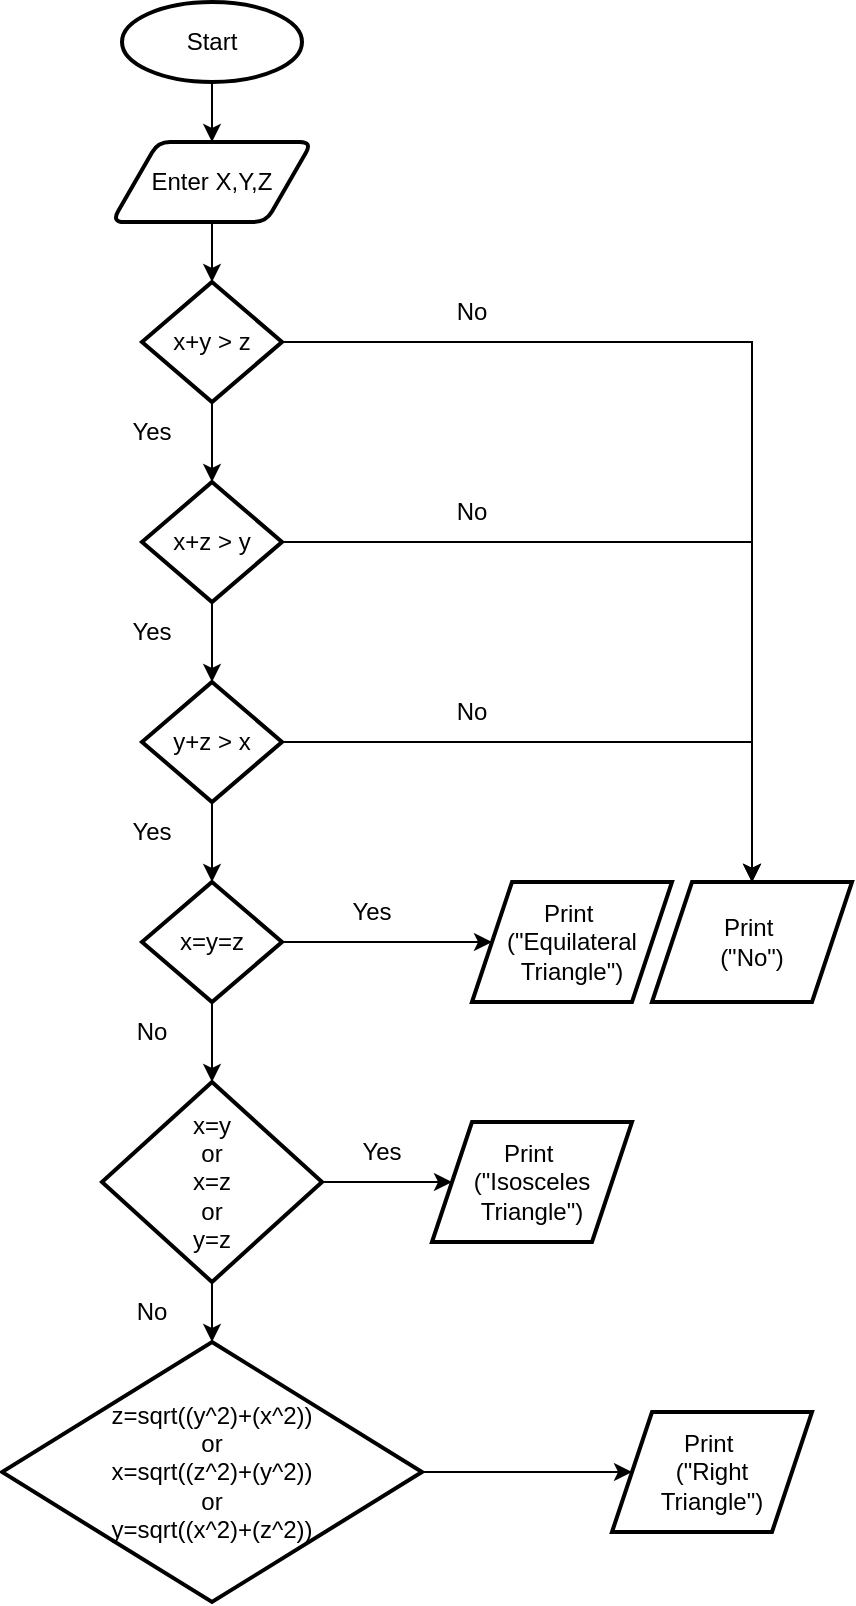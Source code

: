 <mxfile version="15.8.3" type="github">
  <diagram id="CSNgrA7iDJMe6qvJI8VF" name="Page-1">
    <mxGraphModel dx="981" dy="550" grid="1" gridSize="10" guides="1" tooltips="1" connect="1" arrows="1" fold="1" page="1" pageScale="1" pageWidth="850" pageHeight="1100" math="0" shadow="0">
      <root>
        <mxCell id="0" />
        <mxCell id="1" parent="0" />
        <mxCell id="4DgG7b48qyYV-4IeQfoB-6" style="edgeStyle=orthogonalEdgeStyle;rounded=0;orthogonalLoop=1;jettySize=auto;html=1;entryX=0.5;entryY=0;entryDx=0;entryDy=0;" edge="1" parent="1" source="4DgG7b48qyYV-4IeQfoB-7" target="4DgG7b48qyYV-4IeQfoB-9">
          <mxGeometry relative="1" as="geometry" />
        </mxCell>
        <mxCell id="4DgG7b48qyYV-4IeQfoB-7" value="Start" style="strokeWidth=2;html=1;shape=mxgraph.flowchart.start_1;whiteSpace=wrap;" vertex="1" parent="1">
          <mxGeometry x="365" y="40" width="90" height="40" as="geometry" />
        </mxCell>
        <mxCell id="4DgG7b48qyYV-4IeQfoB-8" style="edgeStyle=orthogonalEdgeStyle;rounded=0;orthogonalLoop=1;jettySize=auto;html=1;entryX=0.5;entryY=0;entryDx=0;entryDy=0;entryPerimeter=0;" edge="1" parent="1" source="4DgG7b48qyYV-4IeQfoB-9" target="4DgG7b48qyYV-4IeQfoB-12">
          <mxGeometry relative="1" as="geometry" />
        </mxCell>
        <mxCell id="4DgG7b48qyYV-4IeQfoB-9" value="Enter X,Y,Z" style="shape=parallelogram;html=1;strokeWidth=2;perimeter=parallelogramPerimeter;whiteSpace=wrap;rounded=1;arcSize=12;size=0.23;" vertex="1" parent="1">
          <mxGeometry x="360" y="110" width="100" height="40" as="geometry" />
        </mxCell>
        <mxCell id="4DgG7b48qyYV-4IeQfoB-10" value="" style="edgeStyle=orthogonalEdgeStyle;rounded=0;orthogonalLoop=1;jettySize=auto;html=1;" edge="1" parent="1" source="4DgG7b48qyYV-4IeQfoB-12" target="4DgG7b48qyYV-4IeQfoB-13">
          <mxGeometry relative="1" as="geometry" />
        </mxCell>
        <mxCell id="4DgG7b48qyYV-4IeQfoB-11" value="" style="edgeStyle=orthogonalEdgeStyle;rounded=0;orthogonalLoop=1;jettySize=auto;html=1;" edge="1" parent="1" source="4DgG7b48qyYV-4IeQfoB-12" target="4DgG7b48qyYV-4IeQfoB-17">
          <mxGeometry relative="1" as="geometry" />
        </mxCell>
        <mxCell id="4DgG7b48qyYV-4IeQfoB-12" value="x+y &amp;gt; z" style="strokeWidth=2;html=1;shape=mxgraph.flowchart.decision;whiteSpace=wrap;" vertex="1" parent="1">
          <mxGeometry x="375" y="180" width="70" height="60" as="geometry" />
        </mxCell>
        <mxCell id="4DgG7b48qyYV-4IeQfoB-13" value="Print&amp;nbsp;&lt;br&gt;(&quot;No&quot;)" style="shape=parallelogram;perimeter=parallelogramPerimeter;whiteSpace=wrap;html=1;fixedSize=1;strokeWidth=2;" vertex="1" parent="1">
          <mxGeometry x="630" y="480" width="100" height="60" as="geometry" />
        </mxCell>
        <mxCell id="4DgG7b48qyYV-4IeQfoB-14" value="No" style="text;html=1;strokeColor=none;fillColor=none;align=center;verticalAlign=middle;whiteSpace=wrap;rounded=0;" vertex="1" parent="1">
          <mxGeometry x="510" y="180" width="60" height="30" as="geometry" />
        </mxCell>
        <mxCell id="4DgG7b48qyYV-4IeQfoB-15" style="edgeStyle=orthogonalEdgeStyle;rounded=0;orthogonalLoop=1;jettySize=auto;html=1;" edge="1" parent="1" source="4DgG7b48qyYV-4IeQfoB-17" target="4DgG7b48qyYV-4IeQfoB-13">
          <mxGeometry relative="1" as="geometry" />
        </mxCell>
        <mxCell id="4DgG7b48qyYV-4IeQfoB-16" value="" style="edgeStyle=orthogonalEdgeStyle;rounded=0;orthogonalLoop=1;jettySize=auto;html=1;" edge="1" parent="1" source="4DgG7b48qyYV-4IeQfoB-17" target="4DgG7b48qyYV-4IeQfoB-21">
          <mxGeometry relative="1" as="geometry" />
        </mxCell>
        <mxCell id="4DgG7b48qyYV-4IeQfoB-17" value="x+z &amp;gt; y" style="strokeWidth=2;html=1;shape=mxgraph.flowchart.decision;whiteSpace=wrap;" vertex="1" parent="1">
          <mxGeometry x="375" y="280" width="70" height="60" as="geometry" />
        </mxCell>
        <mxCell id="4DgG7b48qyYV-4IeQfoB-18" value="No" style="text;html=1;strokeColor=none;fillColor=none;align=center;verticalAlign=middle;whiteSpace=wrap;rounded=0;" vertex="1" parent="1">
          <mxGeometry x="510" y="280" width="60" height="30" as="geometry" />
        </mxCell>
        <mxCell id="4DgG7b48qyYV-4IeQfoB-19" style="edgeStyle=orthogonalEdgeStyle;rounded=0;orthogonalLoop=1;jettySize=auto;html=1;entryX=0.5;entryY=0;entryDx=0;entryDy=0;" edge="1" parent="1" source="4DgG7b48qyYV-4IeQfoB-21" target="4DgG7b48qyYV-4IeQfoB-13">
          <mxGeometry relative="1" as="geometry" />
        </mxCell>
        <mxCell id="4DgG7b48qyYV-4IeQfoB-28" value="" style="edgeStyle=orthogonalEdgeStyle;rounded=0;orthogonalLoop=1;jettySize=auto;html=1;" edge="1" parent="1" source="4DgG7b48qyYV-4IeQfoB-21" target="4DgG7b48qyYV-4IeQfoB-27">
          <mxGeometry relative="1" as="geometry" />
        </mxCell>
        <mxCell id="4DgG7b48qyYV-4IeQfoB-21" value="y+z &amp;gt; x" style="strokeWidth=2;html=1;shape=mxgraph.flowchart.decision;whiteSpace=wrap;" vertex="1" parent="1">
          <mxGeometry x="375" y="380" width="70" height="60" as="geometry" />
        </mxCell>
        <mxCell id="4DgG7b48qyYV-4IeQfoB-22" value="No" style="text;html=1;strokeColor=none;fillColor=none;align=center;verticalAlign=middle;whiteSpace=wrap;rounded=0;" vertex="1" parent="1">
          <mxGeometry x="510" y="380" width="60" height="30" as="geometry" />
        </mxCell>
        <mxCell id="4DgG7b48qyYV-4IeQfoB-24" value="Yes" style="text;html=1;strokeColor=none;fillColor=none;align=center;verticalAlign=middle;whiteSpace=wrap;rounded=0;" vertex="1" parent="1">
          <mxGeometry x="350" y="240" width="60" height="30" as="geometry" />
        </mxCell>
        <mxCell id="4DgG7b48qyYV-4IeQfoB-25" value="Yes" style="text;html=1;strokeColor=none;fillColor=none;align=center;verticalAlign=middle;whiteSpace=wrap;rounded=0;" vertex="1" parent="1">
          <mxGeometry x="350" y="340" width="60" height="30" as="geometry" />
        </mxCell>
        <mxCell id="4DgG7b48qyYV-4IeQfoB-26" value="Yes" style="text;html=1;strokeColor=none;fillColor=none;align=center;verticalAlign=middle;whiteSpace=wrap;rounded=0;" vertex="1" parent="1">
          <mxGeometry x="350" y="440" width="60" height="30" as="geometry" />
        </mxCell>
        <mxCell id="4DgG7b48qyYV-4IeQfoB-30" style="edgeStyle=orthogonalEdgeStyle;rounded=0;orthogonalLoop=1;jettySize=auto;html=1;" edge="1" parent="1" source="4DgG7b48qyYV-4IeQfoB-27" target="4DgG7b48qyYV-4IeQfoB-31">
          <mxGeometry relative="1" as="geometry">
            <mxPoint x="520" y="550" as="targetPoint" />
          </mxGeometry>
        </mxCell>
        <mxCell id="4DgG7b48qyYV-4IeQfoB-36" style="edgeStyle=orthogonalEdgeStyle;rounded=0;orthogonalLoop=1;jettySize=auto;html=1;" edge="1" parent="1" source="4DgG7b48qyYV-4IeQfoB-27" target="4DgG7b48qyYV-4IeQfoB-29">
          <mxGeometry relative="1" as="geometry" />
        </mxCell>
        <mxCell id="4DgG7b48qyYV-4IeQfoB-27" value="x=y=z" style="rhombus;whiteSpace=wrap;html=1;strokeWidth=2;" vertex="1" parent="1">
          <mxGeometry x="375" y="480" width="70" height="60" as="geometry" />
        </mxCell>
        <mxCell id="4DgG7b48qyYV-4IeQfoB-40" style="edgeStyle=orthogonalEdgeStyle;rounded=0;orthogonalLoop=1;jettySize=auto;html=1;" edge="1" parent="1" source="4DgG7b48qyYV-4IeQfoB-29" target="4DgG7b48qyYV-4IeQfoB-39">
          <mxGeometry relative="1" as="geometry" />
        </mxCell>
        <mxCell id="4DgG7b48qyYV-4IeQfoB-44" value="" style="edgeStyle=orthogonalEdgeStyle;rounded=0;orthogonalLoop=1;jettySize=auto;html=1;" edge="1" parent="1" source="4DgG7b48qyYV-4IeQfoB-29" target="4DgG7b48qyYV-4IeQfoB-43">
          <mxGeometry relative="1" as="geometry" />
        </mxCell>
        <mxCell id="4DgG7b48qyYV-4IeQfoB-29" value="x=y&lt;br&gt;or&lt;br&gt;x=z&lt;br&gt;or&lt;br&gt;y=z" style="rhombus;whiteSpace=wrap;html=1;strokeWidth=2;" vertex="1" parent="1">
          <mxGeometry x="355" y="580" width="110" height="100" as="geometry" />
        </mxCell>
        <mxCell id="4DgG7b48qyYV-4IeQfoB-31" value="Print&amp;nbsp;&lt;br&gt;(&quot;Equilateral Triangle&quot;)" style="shape=parallelogram;perimeter=parallelogramPerimeter;whiteSpace=wrap;html=1;fixedSize=1;strokeWidth=2;" vertex="1" parent="1">
          <mxGeometry x="540" y="480" width="100" height="60" as="geometry" />
        </mxCell>
        <mxCell id="4DgG7b48qyYV-4IeQfoB-37" value="Yes" style="text;html=1;strokeColor=none;fillColor=none;align=center;verticalAlign=middle;whiteSpace=wrap;rounded=0;" vertex="1" parent="1">
          <mxGeometry x="460" y="480" width="60" height="30" as="geometry" />
        </mxCell>
        <mxCell id="4DgG7b48qyYV-4IeQfoB-38" value="No" style="text;html=1;strokeColor=none;fillColor=none;align=center;verticalAlign=middle;whiteSpace=wrap;rounded=0;" vertex="1" parent="1">
          <mxGeometry x="350" y="540" width="60" height="30" as="geometry" />
        </mxCell>
        <mxCell id="4DgG7b48qyYV-4IeQfoB-39" value="Print&amp;nbsp;&lt;br&gt;(&quot;Isosceles Triangle&quot;)" style="shape=parallelogram;perimeter=parallelogramPerimeter;whiteSpace=wrap;html=1;fixedSize=1;strokeWidth=2;" vertex="1" parent="1">
          <mxGeometry x="520" y="600" width="100" height="60" as="geometry" />
        </mxCell>
        <mxCell id="4DgG7b48qyYV-4IeQfoB-42" value="No" style="text;html=1;strokeColor=none;fillColor=none;align=center;verticalAlign=middle;whiteSpace=wrap;rounded=0;" vertex="1" parent="1">
          <mxGeometry x="350" y="680" width="60" height="30" as="geometry" />
        </mxCell>
        <mxCell id="4DgG7b48qyYV-4IeQfoB-47" style="edgeStyle=orthogonalEdgeStyle;rounded=0;orthogonalLoop=1;jettySize=auto;html=1;" edge="1" parent="1" source="4DgG7b48qyYV-4IeQfoB-43" target="4DgG7b48qyYV-4IeQfoB-46">
          <mxGeometry relative="1" as="geometry" />
        </mxCell>
        <mxCell id="4DgG7b48qyYV-4IeQfoB-43" value="z=sqrt((y^2)+(x^2))&lt;br&gt;or&lt;br&gt;x=sqrt((z^2)+(y^2))&lt;br&gt;or&lt;br&gt;y=sqrt((x^2)+(z^2))" style="rhombus;whiteSpace=wrap;html=1;strokeWidth=2;" vertex="1" parent="1">
          <mxGeometry x="305" y="710" width="210" height="130" as="geometry" />
        </mxCell>
        <mxCell id="4DgG7b48qyYV-4IeQfoB-45" value="Yes" style="text;html=1;strokeColor=none;fillColor=none;align=center;verticalAlign=middle;whiteSpace=wrap;rounded=0;" vertex="1" parent="1">
          <mxGeometry x="465" y="600" width="60" height="30" as="geometry" />
        </mxCell>
        <mxCell id="4DgG7b48qyYV-4IeQfoB-46" value="Print&amp;nbsp;&lt;br&gt;(&quot;Right &lt;br&gt;Triangle&quot;)" style="shape=parallelogram;perimeter=parallelogramPerimeter;whiteSpace=wrap;html=1;fixedSize=1;strokeWidth=2;" vertex="1" parent="1">
          <mxGeometry x="610" y="745" width="100" height="60" as="geometry" />
        </mxCell>
      </root>
    </mxGraphModel>
  </diagram>
</mxfile>
